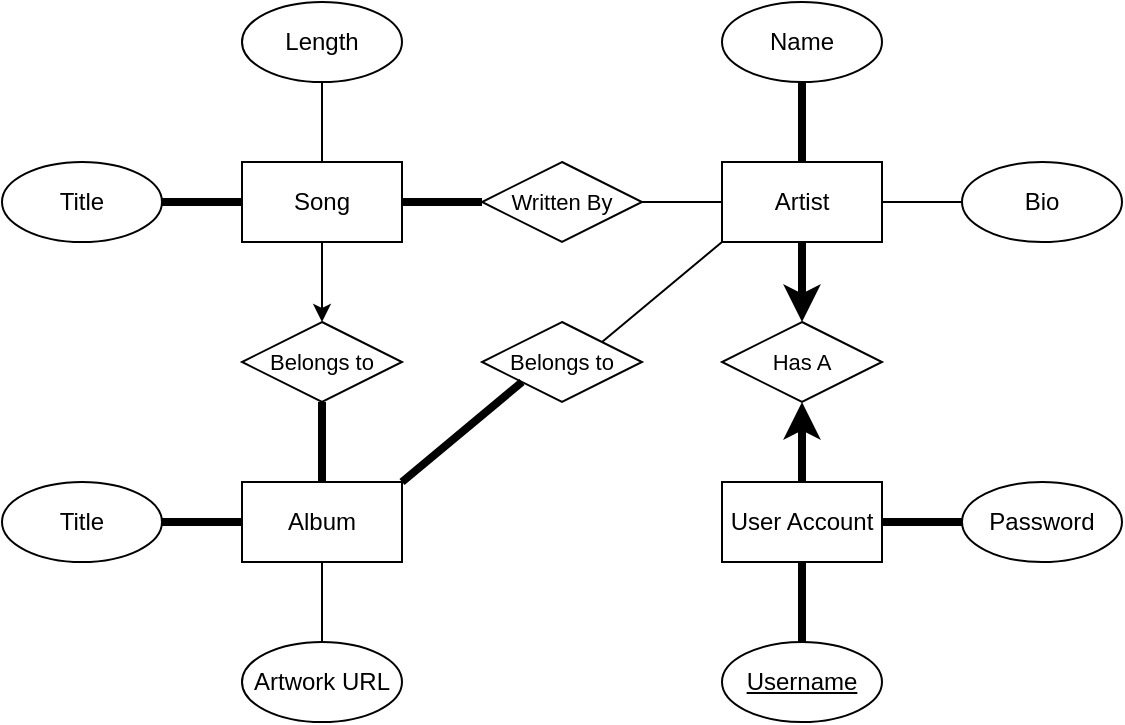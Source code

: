 <mxfile>
    <diagram id="92PUE27hI0z82dehjiVi" name="Page-1">
        <mxGraphModel dx="1178" dy="-321" grid="1" gridSize="10" guides="1" tooltips="1" connect="1" arrows="1" fold="1" page="1" pageScale="1" pageWidth="850" pageHeight="1100" math="0" shadow="0">
            <root>
                <mxCell id="0"/>
                <mxCell id="1" parent="0"/>
                <mxCell id="126" value="Song" style="rounded=0;whiteSpace=wrap;html=1;" parent="1" vertex="1">
                    <mxGeometry x="280" y="1320" width="80" height="40" as="geometry"/>
                </mxCell>
                <mxCell id="127" style="edgeStyle=orthogonalEdgeStyle;rounded=0;orthogonalLoop=1;jettySize=auto;html=1;exitX=1;exitY=0.5;exitDx=0;exitDy=0;entryX=0;entryY=0.5;entryDx=0;entryDy=0;endArrow=none;endFill=0;strokeWidth=4;" parent="1" source="128" target="126" edge="1">
                    <mxGeometry relative="1" as="geometry"/>
                </mxCell>
                <mxCell id="128" value="Title" style="ellipse;whiteSpace=wrap;html=1;" parent="1" vertex="1">
                    <mxGeometry x="160" y="1320" width="80" height="40" as="geometry"/>
                </mxCell>
                <mxCell id="129" style="edgeStyle=orthogonalEdgeStyle;rounded=0;orthogonalLoop=1;jettySize=auto;html=1;exitX=0.5;exitY=1;exitDx=0;exitDy=0;entryX=0.5;entryY=0;entryDx=0;entryDy=0;endArrow=none;endFill=0;" parent="1" source="130" target="126" edge="1">
                    <mxGeometry relative="1" as="geometry"/>
                </mxCell>
                <mxCell id="130" value="Length" style="ellipse;whiteSpace=wrap;html=1;" parent="1" vertex="1">
                    <mxGeometry x="280" y="1240" width="80" height="40" as="geometry"/>
                </mxCell>
                <mxCell id="131" value="" style="edgeStyle=orthogonalEdgeStyle;rounded=0;orthogonalLoop=1;jettySize=auto;html=1;endArrow=none;endFill=0;exitX=0.5;exitY=0;exitDx=0;exitDy=0;startArrow=classic;startFill=1;" parent="1" source="132" target="126" edge="1">
                    <mxGeometry relative="1" as="geometry">
                        <mxPoint x="320" y="1400" as="sourcePoint"/>
                    </mxGeometry>
                </mxCell>
                <mxCell id="132" value="&lt;font style=&quot;font-size: 11px&quot;&gt;Belongs to&lt;/font&gt;" style="rhombus;whiteSpace=wrap;html=1;" parent="1" vertex="1">
                    <mxGeometry x="280" y="1400" width="80" height="40" as="geometry"/>
                </mxCell>
                <mxCell id="133" value="" style="edgeStyle=none;rounded=0;orthogonalLoop=1;jettySize=auto;html=1;endArrow=none;endFill=0;strokeWidth=4;" parent="1" source="134" target="132" edge="1">
                    <mxGeometry relative="1" as="geometry"/>
                </mxCell>
                <mxCell id="134" value="Album" style="rounded=0;whiteSpace=wrap;html=1;" parent="1" vertex="1">
                    <mxGeometry x="280" y="1480" width="80" height="40" as="geometry"/>
                </mxCell>
                <mxCell id="135" value="" style="edgeStyle=none;rounded=0;orthogonalLoop=1;jettySize=auto;html=1;endArrow=none;endFill=0;strokeWidth=4;" parent="1" source="136" target="134" edge="1">
                    <mxGeometry relative="1" as="geometry"/>
                </mxCell>
                <mxCell id="136" value="Title" style="ellipse;whiteSpace=wrap;html=1;" parent="1" vertex="1">
                    <mxGeometry x="160" y="1480" width="80" height="40" as="geometry"/>
                </mxCell>
                <mxCell id="137" value="" style="edgeStyle=none;rounded=0;orthogonalLoop=1;jettySize=auto;html=1;endArrow=none;endFill=0;" parent="1" source="138" target="134" edge="1">
                    <mxGeometry relative="1" as="geometry"/>
                </mxCell>
                <mxCell id="138" value="Artwork URL" style="ellipse;whiteSpace=wrap;html=1;" parent="1" vertex="1">
                    <mxGeometry x="280" y="1560" width="80" height="40" as="geometry"/>
                </mxCell>
                <mxCell id="139" value="" style="edgeStyle=none;rounded=0;orthogonalLoop=1;jettySize=auto;html=1;endArrow=none;endFill=0;strokeWidth=4;" parent="1" source="140" target="126" edge="1">
                    <mxGeometry relative="1" as="geometry"/>
                </mxCell>
                <mxCell id="140" value="&lt;font style=&quot;font-size: 11px&quot;&gt;Written By&lt;/font&gt;" style="rhombus;whiteSpace=wrap;html=1;" parent="1" vertex="1">
                    <mxGeometry x="400" y="1320" width="80" height="40" as="geometry"/>
                </mxCell>
                <mxCell id="141" value="" style="edgeStyle=none;rounded=0;orthogonalLoop=1;jettySize=auto;html=1;endArrow=none;endFill=0;fontStyle=0" parent="1" source="142" target="140" edge="1">
                    <mxGeometry relative="1" as="geometry"/>
                </mxCell>
                <mxCell id="142" value="Artist" style="rounded=0;whiteSpace=wrap;html=1;" parent="1" vertex="1">
                    <mxGeometry x="520" y="1320" width="80" height="40" as="geometry"/>
                </mxCell>
                <mxCell id="143" value="" style="edgeStyle=none;rounded=0;orthogonalLoop=1;jettySize=auto;html=1;endArrow=none;endFill=0;strokeWidth=4;" parent="1" target="142" edge="1">
                    <mxGeometry relative="1" as="geometry">
                        <mxPoint x="560" y="1280" as="sourcePoint"/>
                    </mxGeometry>
                </mxCell>
                <mxCell id="144" value="Name" style="ellipse;whiteSpace=wrap;html=1;" parent="1" vertex="1">
                    <mxGeometry x="520" y="1240" width="80" height="40" as="geometry"/>
                </mxCell>
                <mxCell id="145" value="" style="edgeStyle=none;rounded=0;orthogonalLoop=1;jettySize=auto;html=1;endArrow=none;endFill=0;strokeWidth=1;" parent="1" source="146" target="142" edge="1">
                    <mxGeometry relative="1" as="geometry"/>
                </mxCell>
                <mxCell id="146" value="Bio" style="ellipse;whiteSpace=wrap;html=1;" parent="1" vertex="1">
                    <mxGeometry x="640" y="1320" width="80" height="40" as="geometry"/>
                </mxCell>
                <mxCell id="155" value="&lt;font style=&quot;font-size: 11px&quot;&gt;Has A&lt;/font&gt;" style="rhombus;whiteSpace=wrap;html=1;" parent="1" vertex="1">
                    <mxGeometry x="520" y="1400" width="80" height="40" as="geometry"/>
                </mxCell>
                <mxCell id="156" value="" style="edgeStyle=none;rounded=0;orthogonalLoop=1;jettySize=auto;html=1;endArrow=classic;endFill=1;strokeWidth=4;" parent="1" source="157" target="155" edge="1">
                    <mxGeometry relative="1" as="geometry"/>
                </mxCell>
                <mxCell id="157" value="User Account" style="rounded=0;whiteSpace=wrap;html=1;" parent="1" vertex="1">
                    <mxGeometry x="520" y="1480" width="80" height="40" as="geometry"/>
                </mxCell>
                <mxCell id="158" style="edgeStyle=none;rounded=0;orthogonalLoop=1;jettySize=auto;html=1;entryX=0.5;entryY=1;entryDx=0;entryDy=0;endArrow=none;endFill=0;strokeWidth=4;" parent="1" target="157" edge="1">
                    <mxGeometry relative="1" as="geometry">
                        <mxPoint x="560" y="1560" as="sourcePoint"/>
                    </mxGeometry>
                </mxCell>
                <mxCell id="159" value="&lt;u&gt;Username&lt;/u&gt;" style="ellipse;whiteSpace=wrap;html=1;" parent="1" vertex="1">
                    <mxGeometry x="520" y="1560" width="80" height="40" as="geometry"/>
                </mxCell>
                <mxCell id="160" style="edgeStyle=none;rounded=0;orthogonalLoop=1;jettySize=auto;html=1;exitX=0;exitY=0.5;exitDx=0;exitDy=0;entryX=1;entryY=0.5;entryDx=0;entryDy=0;endArrow=none;endFill=0;strokeWidth=4;" parent="1" source="161" target="157" edge="1">
                    <mxGeometry relative="1" as="geometry"/>
                </mxCell>
                <mxCell id="161" value="Password" style="ellipse;whiteSpace=wrap;html=1;" parent="1" vertex="1">
                    <mxGeometry x="640" y="1480" width="80" height="40" as="geometry"/>
                </mxCell>
                <mxCell id="163" value="&lt;font style=&quot;font-size: 11px&quot;&gt;Belongs to&lt;/font&gt;" style="rhombus;whiteSpace=wrap;html=1;" vertex="1" parent="1">
                    <mxGeometry x="400" y="1400" width="80" height="40" as="geometry"/>
                </mxCell>
                <mxCell id="165" value="" style="edgeStyle=none;rounded=0;orthogonalLoop=1;jettySize=auto;html=1;endArrow=none;endFill=0;strokeWidth=4;exitX=1;exitY=0;exitDx=0;exitDy=0;entryX=0;entryY=1;entryDx=0;entryDy=0;" edge="1" parent="1" source="134" target="163">
                    <mxGeometry relative="1" as="geometry">
                        <mxPoint x="330" y="1490" as="sourcePoint"/>
                        <mxPoint x="330" y="1450" as="targetPoint"/>
                        <Array as="points"/>
                    </mxGeometry>
                </mxCell>
                <mxCell id="166" value="" style="edgeStyle=none;rounded=0;orthogonalLoop=1;jettySize=auto;html=1;endArrow=none;endFill=0;fontStyle=0;exitX=0;exitY=1;exitDx=0;exitDy=0;entryX=1;entryY=0;entryDx=0;entryDy=0;" edge="1" parent="1" source="142" target="163">
                    <mxGeometry relative="1" as="geometry">
                        <mxPoint x="530" y="1350" as="sourcePoint"/>
                        <mxPoint x="490" y="1350" as="targetPoint"/>
                    </mxGeometry>
                </mxCell>
                <mxCell id="167" value="" style="edgeStyle=none;rounded=0;orthogonalLoop=1;jettySize=auto;html=1;endArrow=classic;endFill=1;strokeWidth=4;exitX=0.5;exitY=1;exitDx=0;exitDy=0;entryX=0.5;entryY=0;entryDx=0;entryDy=0;" edge="1" parent="1" source="142" target="155">
                    <mxGeometry relative="1" as="geometry">
                        <mxPoint x="570" y="1490" as="sourcePoint"/>
                        <mxPoint x="570" y="1450" as="targetPoint"/>
                    </mxGeometry>
                </mxCell>
            </root>
        </mxGraphModel>
    </diagram>
</mxfile>